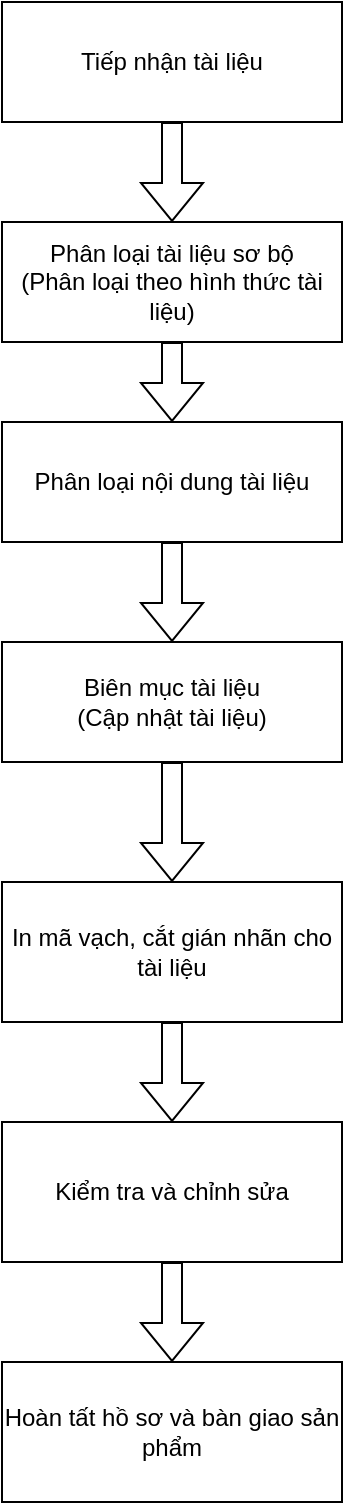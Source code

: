 <mxfile version="24.7.14">
  <diagram id="C5RBs43oDa-KdzZeNtuy" name="Page-1">
    <mxGraphModel dx="1002" dy="521" grid="1" gridSize="10" guides="1" tooltips="1" connect="1" arrows="1" fold="1" page="1" pageScale="1" pageWidth="827" pageHeight="1169" math="0" shadow="0">
      <root>
        <mxCell id="WIyWlLk6GJQsqaUBKTNV-0" />
        <mxCell id="WIyWlLk6GJQsqaUBKTNV-1" parent="WIyWlLk6GJQsqaUBKTNV-0" />
        <mxCell id="WIyWlLk6GJQsqaUBKTNV-2" value="" style="rounded=0;html=1;jettySize=auto;orthogonalLoop=1;fontSize=11;endArrow=block;endFill=0;strokeWidth=1;shadow=0;labelBackgroundColor=none;edgeStyle=orthogonalEdgeStyle;shape=flexArrow;entryX=0.5;entryY=0;entryDx=0;entryDy=0;" parent="WIyWlLk6GJQsqaUBKTNV-1" source="WIyWlLk6GJQsqaUBKTNV-3" target="WIyWlLk6GJQsqaUBKTNV-7" edge="1">
          <mxGeometry relative="1" as="geometry">
            <mxPoint x="220" y="170" as="targetPoint" />
          </mxGeometry>
        </mxCell>
        <mxCell id="WIyWlLk6GJQsqaUBKTNV-3" value="Tiếp nhận tài liệu" style="rounded=0;whiteSpace=wrap;html=1;fontSize=12;glass=0;strokeWidth=1;shadow=0;gradientColor=none;" parent="WIyWlLk6GJQsqaUBKTNV-1" vertex="1">
          <mxGeometry x="160" y="40" width="170" height="60" as="geometry" />
        </mxCell>
        <mxCell id="m5ijg-0fMM_QsaqAX8W5-0" style="edgeStyle=orthogonalEdgeStyle;rounded=0;orthogonalLoop=1;jettySize=auto;html=1;entryX=0.5;entryY=0;entryDx=0;entryDy=0;shape=flexArrow;" edge="1" parent="WIyWlLk6GJQsqaUBKTNV-1" source="WIyWlLk6GJQsqaUBKTNV-7" target="DcelTPWHg-D9FK-rU0N2-0">
          <mxGeometry relative="1" as="geometry" />
        </mxCell>
        <mxCell id="WIyWlLk6GJQsqaUBKTNV-7" value="Phân loại tài liệu sơ bộ&lt;div&gt;(Phân loại theo hình thức tài liệu)&lt;/div&gt;" style="rounded=0;whiteSpace=wrap;html=1;fontSize=12;glass=0;strokeWidth=1;shadow=0;" parent="WIyWlLk6GJQsqaUBKTNV-1" vertex="1">
          <mxGeometry x="160" y="150" width="170" height="60" as="geometry" />
        </mxCell>
        <mxCell id="m5ijg-0fMM_QsaqAX8W5-1" style="edgeStyle=orthogonalEdgeStyle;rounded=0;orthogonalLoop=1;jettySize=auto;html=1;entryX=0.5;entryY=0;entryDx=0;entryDy=0;shape=flexArrow;" edge="1" parent="WIyWlLk6GJQsqaUBKTNV-1" source="DcelTPWHg-D9FK-rU0N2-0" target="DcelTPWHg-D9FK-rU0N2-1">
          <mxGeometry relative="1" as="geometry" />
        </mxCell>
        <mxCell id="DcelTPWHg-D9FK-rU0N2-0" value="Phân loại nội dung tài liệu" style="rounded=0;whiteSpace=wrap;html=1;" parent="WIyWlLk6GJQsqaUBKTNV-1" vertex="1">
          <mxGeometry x="160" y="250" width="170" height="60" as="geometry" />
        </mxCell>
        <mxCell id="m5ijg-0fMM_QsaqAX8W5-3" style="edgeStyle=orthogonalEdgeStyle;rounded=0;orthogonalLoop=1;jettySize=auto;html=1;entryX=0.5;entryY=0;entryDx=0;entryDy=0;shape=flexArrow;" edge="1" parent="WIyWlLk6GJQsqaUBKTNV-1" source="DcelTPWHg-D9FK-rU0N2-1" target="m5ijg-0fMM_QsaqAX8W5-2">
          <mxGeometry relative="1" as="geometry" />
        </mxCell>
        <mxCell id="DcelTPWHg-D9FK-rU0N2-1" value="Biên mục tài liệu&lt;div&gt;(Cập nhật tài liệu)&lt;/div&gt;" style="rounded=0;whiteSpace=wrap;html=1;" parent="WIyWlLk6GJQsqaUBKTNV-1" vertex="1">
          <mxGeometry x="160" y="360" width="170" height="60" as="geometry" />
        </mxCell>
        <mxCell id="m5ijg-0fMM_QsaqAX8W5-5" style="edgeStyle=orthogonalEdgeStyle;rounded=0;orthogonalLoop=1;jettySize=auto;html=1;entryX=0.5;entryY=0;entryDx=0;entryDy=0;shape=flexArrow;" edge="1" parent="WIyWlLk6GJQsqaUBKTNV-1" source="m5ijg-0fMM_QsaqAX8W5-2" target="m5ijg-0fMM_QsaqAX8W5-4">
          <mxGeometry relative="1" as="geometry" />
        </mxCell>
        <mxCell id="m5ijg-0fMM_QsaqAX8W5-2" value="In mã vạch, cắt gián nhãn cho tài liệu" style="rounded=0;whiteSpace=wrap;html=1;" vertex="1" parent="WIyWlLk6GJQsqaUBKTNV-1">
          <mxGeometry x="160" y="480" width="170" height="70" as="geometry" />
        </mxCell>
        <mxCell id="m5ijg-0fMM_QsaqAX8W5-7" style="edgeStyle=orthogonalEdgeStyle;rounded=0;orthogonalLoop=1;jettySize=auto;html=1;entryX=0.5;entryY=0;entryDx=0;entryDy=0;shape=flexArrow;" edge="1" parent="WIyWlLk6GJQsqaUBKTNV-1" source="m5ijg-0fMM_QsaqAX8W5-4" target="m5ijg-0fMM_QsaqAX8W5-6">
          <mxGeometry relative="1" as="geometry" />
        </mxCell>
        <mxCell id="m5ijg-0fMM_QsaqAX8W5-4" value="Kiểm tra và chỉnh sửa" style="rounded=0;whiteSpace=wrap;html=1;" vertex="1" parent="WIyWlLk6GJQsqaUBKTNV-1">
          <mxGeometry x="160" y="600" width="170" height="70" as="geometry" />
        </mxCell>
        <mxCell id="m5ijg-0fMM_QsaqAX8W5-6" value="Hoàn tất hồ sơ và bàn giao sản phẩm" style="rounded=0;whiteSpace=wrap;html=1;" vertex="1" parent="WIyWlLk6GJQsqaUBKTNV-1">
          <mxGeometry x="160" y="720" width="170" height="70" as="geometry" />
        </mxCell>
      </root>
    </mxGraphModel>
  </diagram>
</mxfile>
